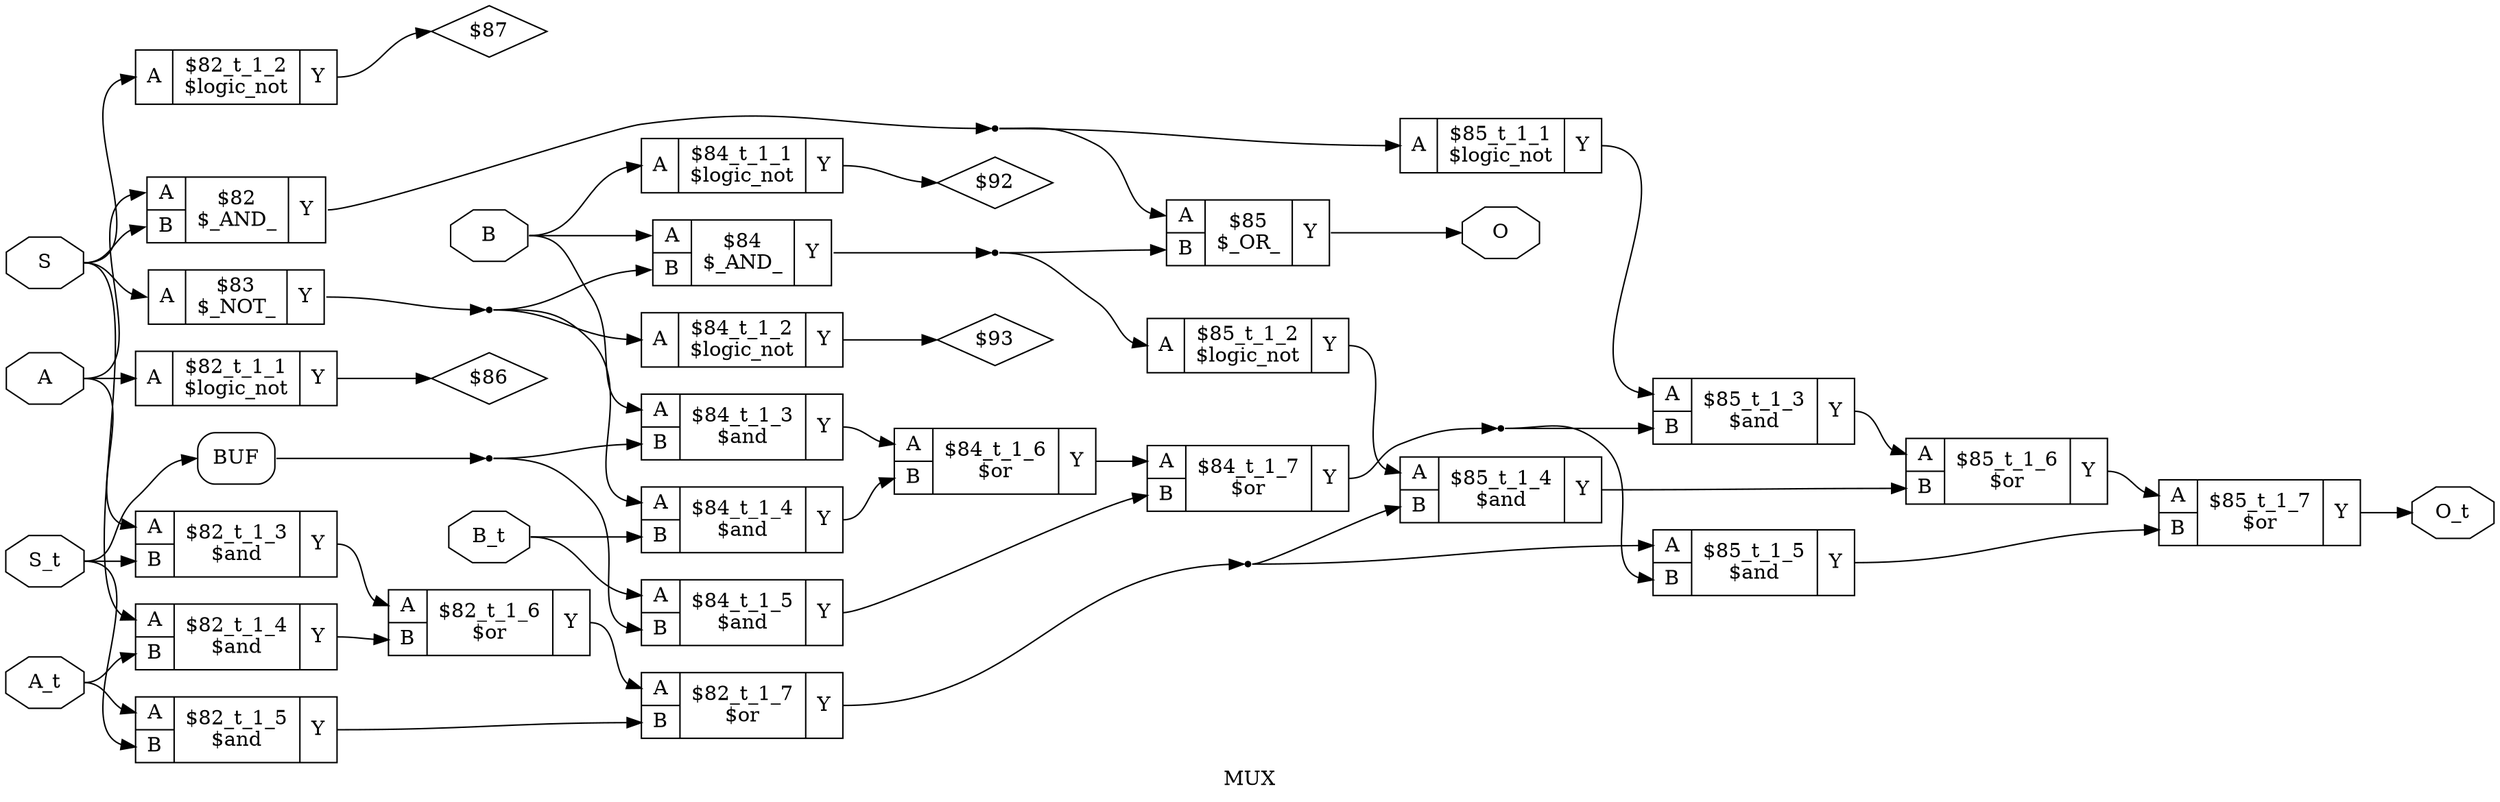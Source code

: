 digraph "MUX" {
label="MUX";
rankdir="LR";
remincross=true;
n7 [ shape=octagon, label="O_t", color="black", fontcolor="black" ];
n16 [ shape=octagon, label="B_t", color="black", fontcolor="black" ];
n24 [ shape=octagon, label="S_t", color="black", fontcolor="black" ];
n25 [ shape=octagon, label="A_t", color="black", fontcolor="black" ];
n29 [ shape=octagon, label="A", color="black", fontcolor="black" ];
n30 [ shape=octagon, label="B", color="black", fontcolor="black" ];
n31 [ shape=octagon, label="O", color="black", fontcolor="black" ];
n32 [ shape=octagon, label="S", color="black", fontcolor="black" ];
c34 [ shape=record, label="{{<p29> A|<p30> B}|$85_t_1_7\n$or|{<p33> Y}}" ];
c35 [ shape=record, label="{{<p29> A|<p30> B}|$85_t_1_6\n$or|{<p33> Y}}" ];
c36 [ shape=record, label="{{<p29> A|<p30> B}|$85_t_1_5\n$and|{<p33> Y}}" ];
c37 [ shape=record, label="{{<p29> A|<p30> B}|$85_t_1_4\n$and|{<p33> Y}}" ];
c38 [ shape=record, label="{{<p29> A|<p30> B}|$85_t_1_3\n$and|{<p33> Y}}" ];
c39 [ shape=record, label="{{<p29> A}|$85_t_1_2\n$logic_not|{<p33> Y}}" ];
c40 [ shape=record, label="{{<p29> A}|$85_t_1_1\n$logic_not|{<p33> Y}}" ];
c41 [ shape=record, label="{{<p29> A|<p30> B}|$84_t_1_7\n$or|{<p33> Y}}" ];
c42 [ shape=record, label="{{<p29> A|<p30> B}|$84_t_1_6\n$or|{<p33> Y}}" ];
c43 [ shape=record, label="{{<p29> A|<p30> B}|$84_t_1_5\n$and|{<p33> Y}}" ];
c44 [ shape=record, label="{{<p29> A|<p30> B}|$84_t_1_4\n$and|{<p33> Y}}" ];
c45 [ shape=record, label="{{<p29> A|<p30> B}|$84_t_1_3\n$and|{<p33> Y}}" ];
c46 [ shape=record, label="{{<p29> A}|$84_t_1_2\n$logic_not|{<p33> Y}}" ];
c47 [ shape=record, label="{{<p29> A}|$84_t_1_1\n$logic_not|{<p33> Y}}" ];
c48 [ shape=record, label="{{<p29> A|<p30> B}|$82_t_1_7\n$or|{<p33> Y}}" ];
c49 [ shape=record, label="{{<p29> A|<p30> B}|$82_t_1_6\n$or|{<p33> Y}}" ];
c50 [ shape=record, label="{{<p29> A|<p30> B}|$82_t_1_5\n$and|{<p33> Y}}" ];
c51 [ shape=record, label="{{<p29> A|<p30> B}|$82_t_1_4\n$and|{<p33> Y}}" ];
c52 [ shape=record, label="{{<p29> A|<p30> B}|$82_t_1_3\n$and|{<p33> Y}}" ];
c53 [ shape=record, label="{{<p29> A}|$82_t_1_2\n$logic_not|{<p33> Y}}" ];
c54 [ shape=record, label="{{<p29> A}|$82_t_1_1\n$logic_not|{<p33> Y}}" ];
c55 [ shape=record, label="{{<p29> A|<p30> B}|$82\n$_AND_|{<p33> Y}}" ];
c56 [ shape=record, label="{{<p29> A|<p30> B}|$84\n$_AND_|{<p33> Y}}" ];
c57 [ shape=record, label="{{<p29> A}|$83\n$_NOT_|{<p33> Y}}" ];
c58 [ shape=record, label="{{<p29> A|<p30> B}|$85\n$_OR_|{<p33> Y}}" ];
x0 [shape=box, style=rounded, label="BUF"];
c35:p33:e -> c34:p29:w [color="black", label=""];
c44:p33:e -> c42:p30:w [color="black", label=""];
c45:p33:e -> c42:p29:w [color="black", label=""];
n12 [ shape=diamond, label="$93" ];
c46:p33:e -> n12:w [color="black", label=""];
n13 [ shape=diamond, label="$92" ];
c47:p33:e -> n13:w [color="black", label=""];
n14 [ shape=point ];
c41:p33:e -> n14:w [color="black", label=""];
n14:e -> c36:p30:w [color="black", label=""];
n14:e -> c38:p30:w [color="black", label=""];
n15 [ shape=point ];
x0:e:e -> n15:w [color="black", label=""];
n15:e -> c43:p30:w [color="black", label=""];
n15:e -> c45:p30:w [color="black", label=""];
n16:e -> c43:p29:w [color="black", label=""];
n16:e -> c44:p30:w [color="black", label=""];
c49:p33:e -> c48:p29:w [color="black", label=""];
c50:p33:e -> c48:p30:w [color="black", label=""];
c51:p33:e -> c49:p30:w [color="black", label=""];
c36:p33:e -> c34:p30:w [color="black", label=""];
c52:p33:e -> c49:p29:w [color="black", label=""];
n21 [ shape=diamond, label="$87" ];
c53:p33:e -> n21:w [color="black", label=""];
n22 [ shape=diamond, label="$86" ];
c54:p33:e -> n22:w [color="black", label=""];
n23 [ shape=point ];
c48:p33:e -> n23:w [color="black", label=""];
n23:e -> c36:p29:w [color="black", label=""];
n23:e -> c37:p30:w [color="black", label=""];
n24:e -> c50:p30:w [color="black", label=""];
n24:e -> c52:p30:w [color="black", label=""];
n24:e -> x0:w:w [color="black", label=""];
n25:e -> c50:p29:w [color="black", label=""];
n25:e -> c51:p30:w [color="black", label=""];
n26 [ shape=point ];
c55:p33:e -> n26:w [color="black", label=""];
n26:e -> c40:p29:w [color="black", label=""];
n26:e -> c58:p29:w [color="black", label=""];
n27 [ shape=point ];
c56:p33:e -> n27:w [color="black", label=""];
n27:e -> c39:p29:w [color="black", label=""];
n27:e -> c58:p30:w [color="black", label=""];
n28 [ shape=point ];
c57:p33:e -> n28:w [color="black", label=""];
n28:e -> c44:p29:w [color="black", label=""];
n28:e -> c46:p29:w [color="black", label=""];
n28:e -> c56:p30:w [color="black", label=""];
n29:e -> c52:p29:w [color="black", label=""];
n29:e -> c54:p29:w [color="black", label=""];
n29:e -> c55:p29:w [color="black", label=""];
c37:p33:e -> c35:p30:w [color="black", label=""];
n30:e -> c45:p29:w [color="black", label=""];
n30:e -> c47:p29:w [color="black", label=""];
n30:e -> c56:p29:w [color="black", label=""];
c58:p33:e -> n31:w [color="black", label=""];
n32:e -> c51:p29:w [color="black", label=""];
n32:e -> c53:p29:w [color="black", label=""];
n32:e -> c55:p30:w [color="black", label=""];
n32:e -> c57:p29:w [color="black", label=""];
c38:p33:e -> c35:p29:w [color="black", label=""];
c39:p33:e -> c37:p29:w [color="black", label=""];
c40:p33:e -> c38:p29:w [color="black", label=""];
c34:p33:e -> n7:w [color="black", label=""];
c42:p33:e -> c41:p29:w [color="black", label=""];
c43:p33:e -> c41:p30:w [color="black", label=""];
}
